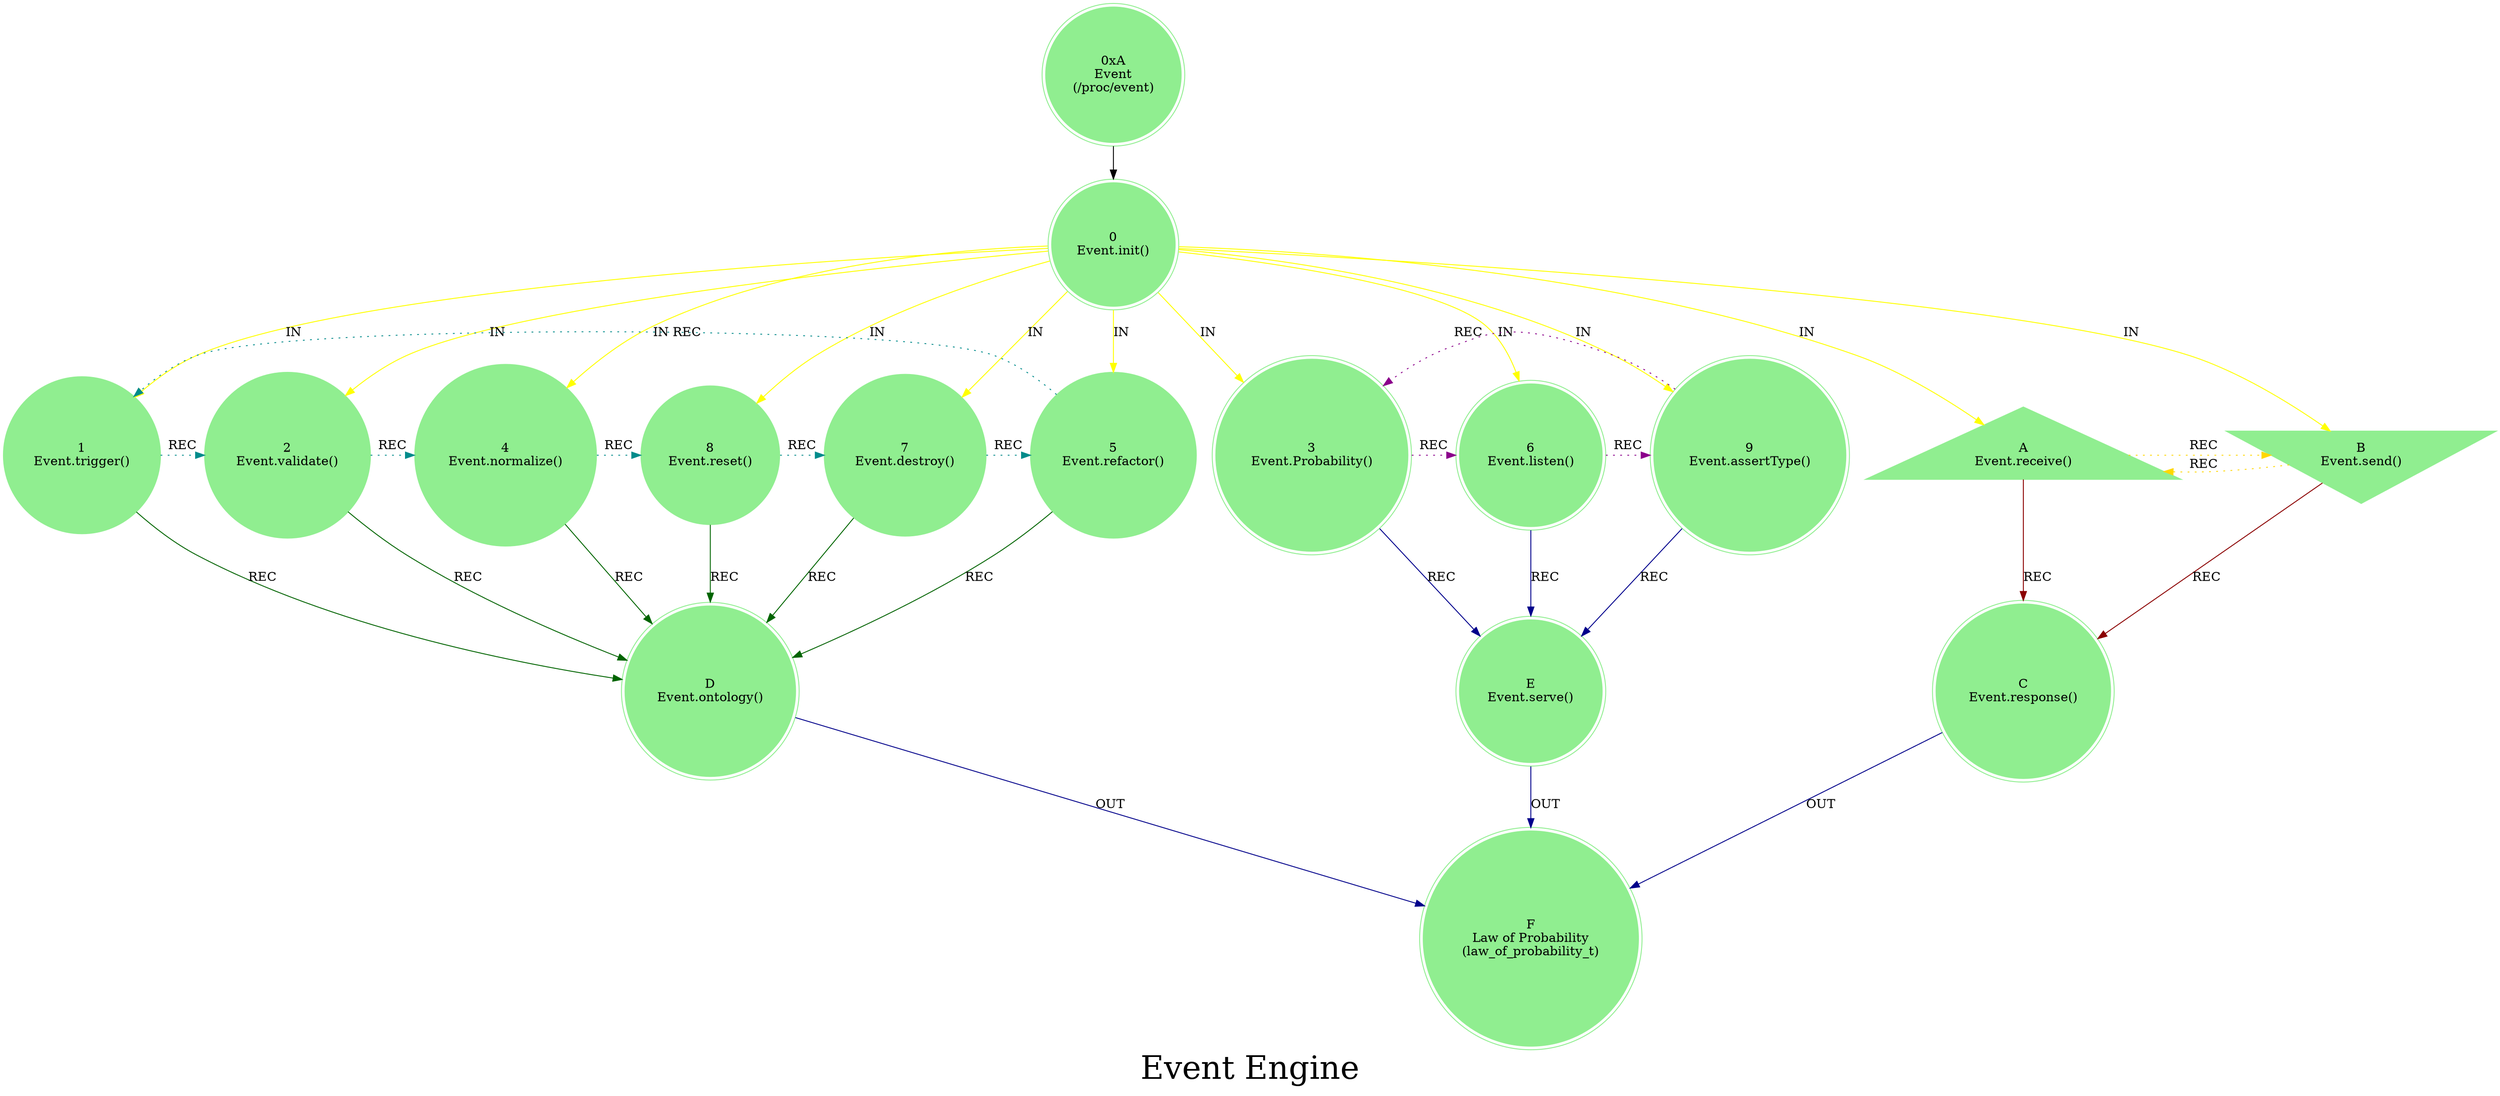 strict digraph G {
    label = "Event Engine";
    style = filled;
    color = lightgrey;
    fontsize = "36";
    comment = "";
    node [shape = circle; style = filled; color = lightgreen;];
    
    spark_a_mythos_t [label = "0xA\nEvent\n(/proc/event)";shape = doublecircle;];
    
    spark_0_event_t [label = "0\nEvent.init()";shape = doublecircle;comment = "Engine Init";];
    spark_1_event_t [label = "1\nEvent.trigger()";shape = circle;comment = "";];
    spark_2_event_t [label = "2\nEvent.validate()";shape = circle;comment = "";];
    spark_4_event_t [label = "4\nEvent.normalize()";shape = circle;comment = "";];
    spark_8_event_t [label = "8\nEvent.reset()";shape = circle;comment = "";];
    spark_7_event_t [label = "7\nEvent.destroy()";shape = circle;comment = "";];
    spark_5_event_t [label = "5\nEvent.refactor()";shape = circle;comment = "";];
    spark_3_event_t [label = "3\nEvent.Probability()";shape = doublecircle;comment = "";];
    spark_6_event_t [label = "6\nEvent.listen()";shape = doublecircle;comment = "";];
    spark_9_event_t [label = "9\nEvent.assertType()";shape = doublecircle;comment = "";];
    spark_a_event_t [label = "A\nEvent.receive()";shape = triangle;comment = "";];
    spark_b_event_t [label = "B\nEvent.send()";shape = invtriangle;comment = "";];
    spark_c_event_t [label = "C\nEvent.response()";shape = doublecircle;comment = "";];
    spark_d_event_t [label = "D\nEvent.ontology()";shape = doublecircle;comment = "";];
    spark_e_event_t [label = "E\nEvent.serve()";shape = doublecircle;comment = "`/proc/event`";];
    spark_f_event_t [label = "F\nLaw of Probability\n(law_of_probability_t)";shape = doublecircle;comment = "";];
    
    // IN = Input
    // OUT = Output
    // REC = Recursion
    spark_0_event_t -> {spark_a_event_t spark_b_event_t spark_1_event_t spark_2_event_t spark_3_event_t spark_4_event_t spark_5_event_t spark_6_event_t spark_7_event_t spark_8_event_t spark_9_event_t} [label = "IN"; color = yellow; comment = "";];
    
    {spark_a_event_t spark_b_event_t} -> spark_c_event_t [label = "REC"; color = darkred; comment = "";];
    {spark_1_event_t spark_2_event_t spark_4_event_t spark_8_event_t spark_7_event_t spark_5_event_t} -> spark_d_event_t [label = "REC"; color = darkgreen; comment = "";];
    {spark_3_event_t spark_6_event_t spark_9_event_t} -> spark_e_event_t [label = "REC"; color = darkblue; comment = "";];
    
    spark_1_event_t -> spark_2_event_t -> spark_4_event_t -> spark_8_event_t -> spark_7_event_t -> spark_5_event_t -> spark_1_event_t [label = "REC"; color = darkcyan; comment = ""; style = dotted; constraint = false;];
    spark_3_event_t -> spark_6_event_t -> spark_9_event_t -> spark_3_event_t [label = "REC"; color = darkmagenta; comment = ""; style = dotted; constraint = false;];
    spark_a_event_t -> spark_b_event_t -> spark_a_event_t [label = "REC"; color = gold; comment = ""; style = dotted; constraint = false;];
    
    {spark_c_event_t spark_d_event_t spark_e_event_t} -> spark_f_event_t [label = "OUT"; color = darkblue; comment = "";];
    
    spark_a_mythos_t -> spark_0_event_t;
}